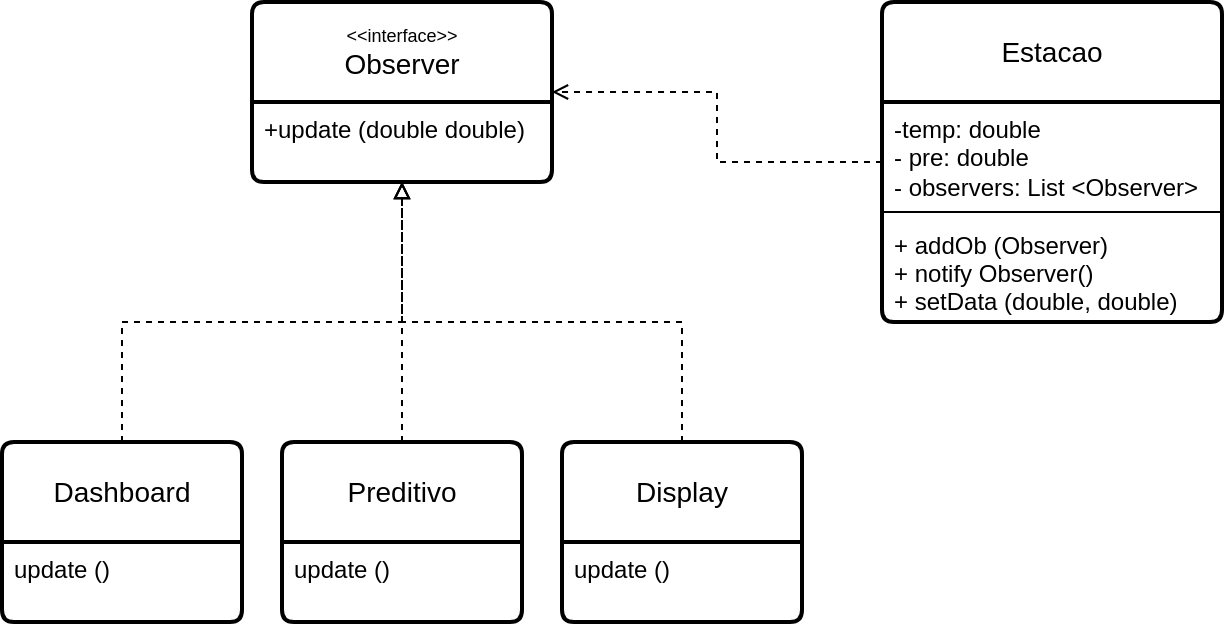 <mxfile version="24.7.16">
  <diagram id="C5RBs43oDa-KdzZeNtuy" name="Page-1">
    <mxGraphModel dx="1151" dy="522" grid="1" gridSize="10" guides="1" tooltips="1" connect="1" arrows="1" fold="1" page="1" pageScale="1" pageWidth="827" pageHeight="1169" math="0" shadow="0">
      <root>
        <mxCell id="WIyWlLk6GJQsqaUBKTNV-0" />
        <mxCell id="WIyWlLk6GJQsqaUBKTNV-1" parent="WIyWlLk6GJQsqaUBKTNV-0" />
        <mxCell id="JPZ_n61e8qcqw76WJik_-26" style="edgeStyle=orthogonalEdgeStyle;rounded=0;orthogonalLoop=1;jettySize=auto;html=1;exitX=0;exitY=0.5;exitDx=0;exitDy=0;dashed=1;endArrow=open;endFill=0;" parent="WIyWlLk6GJQsqaUBKTNV-1" source="JPZ_n61e8qcqw76WJik_-11" target="JPZ_n61e8qcqw76WJik_-13" edge="1">
          <mxGeometry relative="1" as="geometry" />
        </mxCell>
        <mxCell id="JPZ_n61e8qcqw76WJik_-11" value="Estacao" style="swimlane;childLayout=stackLayout;horizontal=1;startSize=50;horizontalStack=0;rounded=1;fontSize=14;fontStyle=0;strokeWidth=2;resizeParent=0;resizeLast=1;shadow=0;dashed=0;align=center;arcSize=4;whiteSpace=wrap;html=1;" parent="WIyWlLk6GJQsqaUBKTNV-1" vertex="1">
          <mxGeometry x="480" y="10" width="170" height="160" as="geometry" />
        </mxCell>
        <mxCell id="JPZ_n61e8qcqw76WJik_-12" value="-temp: double&lt;div&gt;- pre: double&lt;/div&gt;&lt;div&gt;- observers: List &amp;lt;Observer&amp;gt;&lt;/div&gt;&lt;div&gt;&lt;br&gt;&lt;/div&gt;&lt;div&gt;+ addOb (Observer)&lt;/div&gt;&lt;div&gt;+ notify Observer()&lt;/div&gt;&lt;div&gt;+ setData (double, double)&lt;/div&gt;" style="align=left;strokeColor=none;fillColor=none;spacingLeft=4;fontSize=12;verticalAlign=top;resizable=0;rotatable=0;part=1;html=1;" parent="JPZ_n61e8qcqw76WJik_-11" vertex="1">
          <mxGeometry y="50" width="170" height="110" as="geometry" />
        </mxCell>
        <mxCell id="JPZ_n61e8qcqw76WJik_-27" value="" style="endArrow=none;html=1;rounded=0;entryX=1;entryY=0.5;entryDx=0;entryDy=0;exitX=0;exitY=0.5;exitDx=0;exitDy=0;" parent="JPZ_n61e8qcqw76WJik_-11" source="JPZ_n61e8qcqw76WJik_-12" target="JPZ_n61e8qcqw76WJik_-12" edge="1">
          <mxGeometry width="50" height="50" relative="1" as="geometry">
            <mxPoint x="100" y="250" as="sourcePoint" />
            <mxPoint x="150" y="200" as="targetPoint" />
          </mxGeometry>
        </mxCell>
        <mxCell id="JPZ_n61e8qcqw76WJik_-13" value="&lt;div style=&quot;font-size: 9px;&quot;&gt;&amp;lt;&amp;lt;interface&amp;gt;&amp;gt;&lt;/div&gt;Observer" style="swimlane;childLayout=stackLayout;horizontal=1;startSize=50;horizontalStack=0;rounded=1;fontSize=14;fontStyle=0;strokeWidth=2;resizeParent=0;resizeLast=1;shadow=0;dashed=0;align=center;arcSize=4;whiteSpace=wrap;html=1;" parent="WIyWlLk6GJQsqaUBKTNV-1" vertex="1">
          <mxGeometry x="165" y="10" width="150" height="90" as="geometry" />
        </mxCell>
        <mxCell id="JPZ_n61e8qcqw76WJik_-14" value="+update (double double)" style="align=left;strokeColor=none;fillColor=none;spacingLeft=4;fontSize=12;verticalAlign=top;resizable=0;rotatable=0;part=1;html=1;" parent="JPZ_n61e8qcqw76WJik_-13" vertex="1">
          <mxGeometry y="50" width="150" height="40" as="geometry" />
        </mxCell>
        <mxCell id="JPZ_n61e8qcqw76WJik_-15" style="edgeStyle=orthogonalEdgeStyle;rounded=0;orthogonalLoop=1;jettySize=auto;html=1;entryX=0.5;entryY=1;entryDx=0;entryDy=0;dashed=1;endArrow=block;endFill=0;" parent="WIyWlLk6GJQsqaUBKTNV-1" source="JPZ_n61e8qcqw76WJik_-16" target="JPZ_n61e8qcqw76WJik_-14" edge="1">
          <mxGeometry relative="1" as="geometry">
            <Array as="points">
              <mxPoint x="100" y="170" />
              <mxPoint x="240" y="170" />
            </Array>
          </mxGeometry>
        </mxCell>
        <mxCell id="JPZ_n61e8qcqw76WJik_-16" value="Dashboard" style="swimlane;childLayout=stackLayout;horizontal=1;startSize=50;horizontalStack=0;rounded=1;fontSize=14;fontStyle=0;strokeWidth=2;resizeParent=0;resizeLast=1;shadow=0;dashed=0;align=center;arcSize=4;whiteSpace=wrap;html=1;" parent="WIyWlLk6GJQsqaUBKTNV-1" vertex="1">
          <mxGeometry x="40" y="230" width="120" height="90" as="geometry" />
        </mxCell>
        <mxCell id="JPZ_n61e8qcqw76WJik_-17" value="update ()" style="align=left;strokeColor=none;fillColor=none;spacingLeft=4;fontSize=12;verticalAlign=top;resizable=0;rotatable=0;part=1;html=1;" parent="JPZ_n61e8qcqw76WJik_-16" vertex="1">
          <mxGeometry y="50" width="120" height="40" as="geometry" />
        </mxCell>
        <mxCell id="JPZ_n61e8qcqw76WJik_-18" style="edgeStyle=orthogonalEdgeStyle;rounded=0;orthogonalLoop=1;jettySize=auto;html=1;entryX=0.5;entryY=1;entryDx=0;entryDy=0;dashed=1;endArrow=block;endFill=0;" parent="WIyWlLk6GJQsqaUBKTNV-1" source="JPZ_n61e8qcqw76WJik_-19" target="JPZ_n61e8qcqw76WJik_-14" edge="1">
          <mxGeometry relative="1" as="geometry" />
        </mxCell>
        <mxCell id="JPZ_n61e8qcqw76WJik_-19" value="Preditivo" style="swimlane;childLayout=stackLayout;horizontal=1;startSize=50;horizontalStack=0;rounded=1;fontSize=14;fontStyle=0;strokeWidth=2;resizeParent=0;resizeLast=1;shadow=0;dashed=0;align=center;arcSize=4;whiteSpace=wrap;html=1;" parent="WIyWlLk6GJQsqaUBKTNV-1" vertex="1">
          <mxGeometry x="180" y="230" width="120" height="90" as="geometry" />
        </mxCell>
        <mxCell id="JPZ_n61e8qcqw76WJik_-20" value="update ()" style="align=left;strokeColor=none;fillColor=none;spacingLeft=4;fontSize=12;verticalAlign=top;resizable=0;rotatable=0;part=1;html=1;" parent="JPZ_n61e8qcqw76WJik_-19" vertex="1">
          <mxGeometry y="50" width="120" height="40" as="geometry" />
        </mxCell>
        <mxCell id="JPZ_n61e8qcqw76WJik_-24" style="edgeStyle=orthogonalEdgeStyle;rounded=0;orthogonalLoop=1;jettySize=auto;html=1;entryX=0.5;entryY=1;entryDx=0;entryDy=0;dashed=1;endArrow=block;endFill=0;strokeWidth=1;" parent="WIyWlLk6GJQsqaUBKTNV-1" source="JPZ_n61e8qcqw76WJik_-22" target="JPZ_n61e8qcqw76WJik_-14" edge="1">
          <mxGeometry relative="1" as="geometry">
            <Array as="points">
              <mxPoint x="380" y="170" />
              <mxPoint x="240" y="170" />
            </Array>
          </mxGeometry>
        </mxCell>
        <mxCell id="JPZ_n61e8qcqw76WJik_-22" value="Display" style="swimlane;childLayout=stackLayout;horizontal=1;startSize=50;horizontalStack=0;rounded=1;fontSize=14;fontStyle=0;strokeWidth=2;resizeParent=0;resizeLast=1;shadow=0;dashed=0;align=center;arcSize=4;whiteSpace=wrap;html=1;" parent="WIyWlLk6GJQsqaUBKTNV-1" vertex="1">
          <mxGeometry x="320" y="230" width="120" height="90" as="geometry" />
        </mxCell>
        <mxCell id="JPZ_n61e8qcqw76WJik_-23" value="update ()" style="align=left;strokeColor=none;fillColor=none;spacingLeft=4;fontSize=12;verticalAlign=top;resizable=0;rotatable=0;part=1;html=1;" parent="JPZ_n61e8qcqw76WJik_-22" vertex="1">
          <mxGeometry y="50" width="120" height="40" as="geometry" />
        </mxCell>
      </root>
    </mxGraphModel>
  </diagram>
</mxfile>
